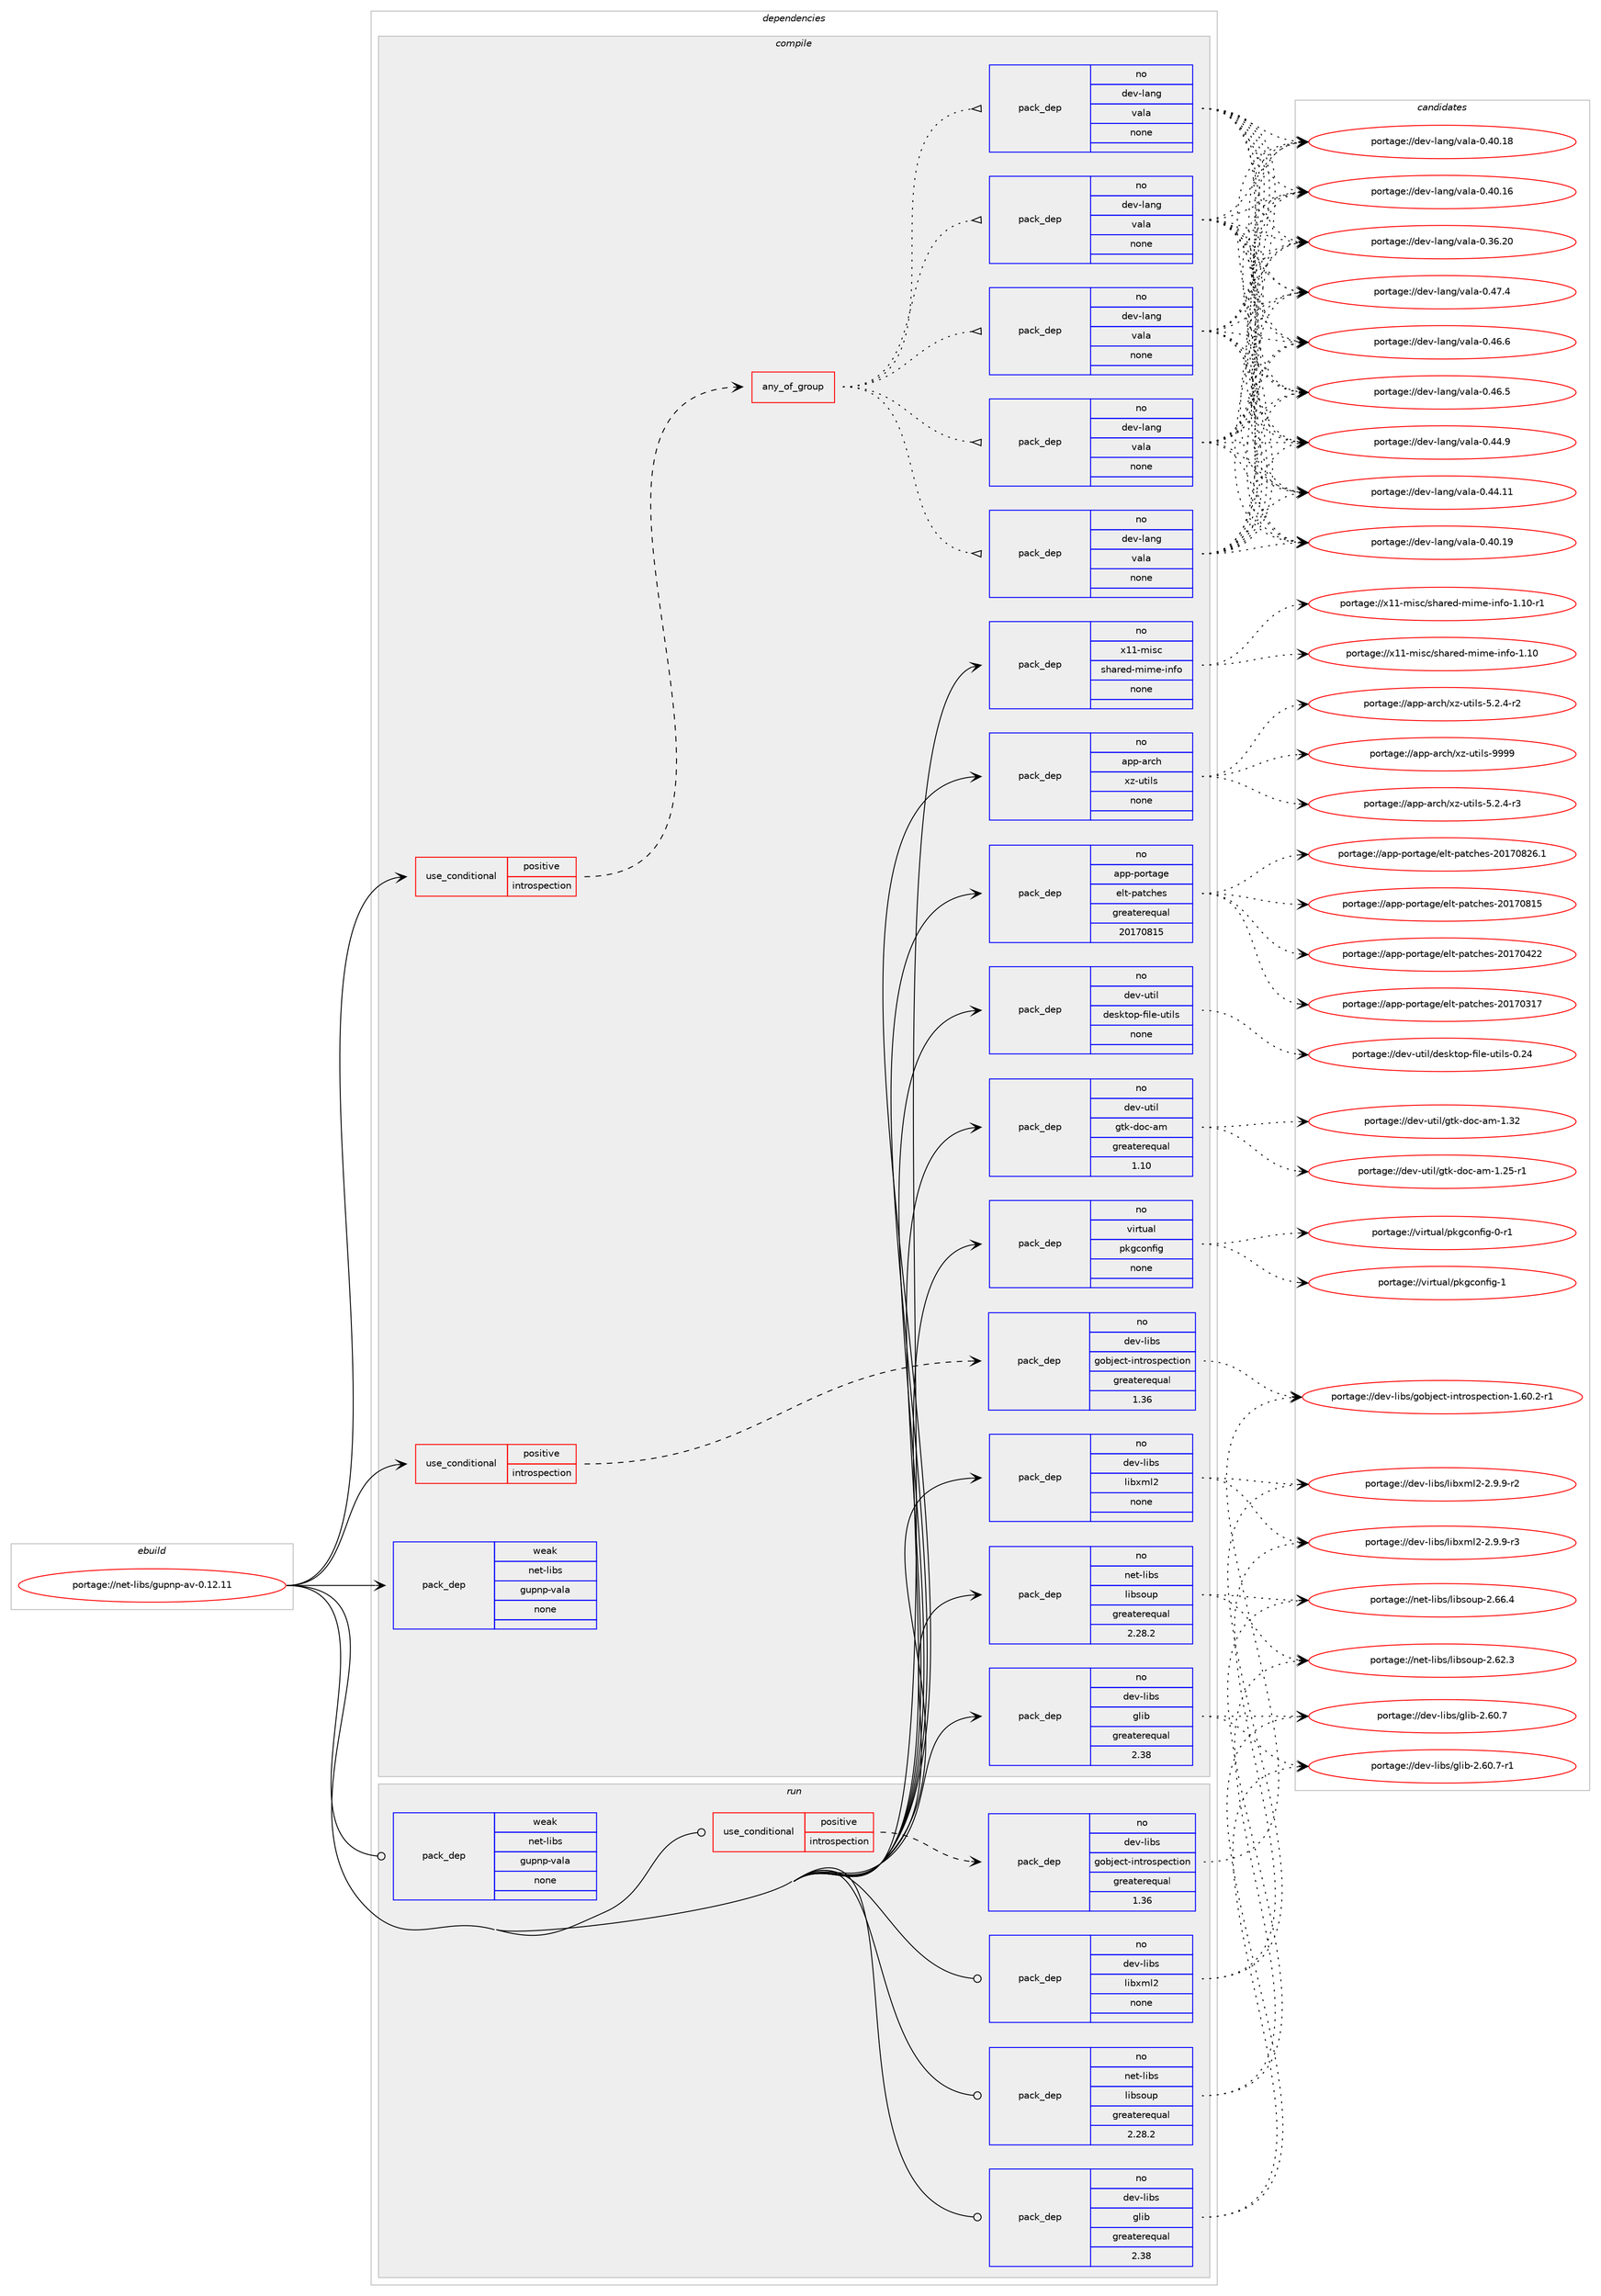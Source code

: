 digraph prolog {

# *************
# Graph options
# *************

newrank=true;
concentrate=true;
compound=true;
graph [rankdir=LR,fontname=Helvetica,fontsize=10,ranksep=1.5];#, ranksep=2.5, nodesep=0.2];
edge  [arrowhead=vee];
node  [fontname=Helvetica,fontsize=10];

# **********
# The ebuild
# **********

subgraph cluster_leftcol {
color=gray;
rank=same;
label=<<i>ebuild</i>>;
id [label="portage://net-libs/gupnp-av-0.12.11", color=red, width=4, href="../net-libs/gupnp-av-0.12.11.svg"];
}

# ****************
# The dependencies
# ****************

subgraph cluster_midcol {
color=gray;
label=<<i>dependencies</i>>;
subgraph cluster_compile {
fillcolor="#eeeeee";
style=filled;
label=<<i>compile</i>>;
subgraph cond30256 {
dependency140387 [label=<<TABLE BORDER="0" CELLBORDER="1" CELLSPACING="0" CELLPADDING="4"><TR><TD ROWSPAN="3" CELLPADDING="10">use_conditional</TD></TR><TR><TD>positive</TD></TR><TR><TD>introspection</TD></TR></TABLE>>, shape=none, color=red];
subgraph any2183 {
dependency140388 [label=<<TABLE BORDER="0" CELLBORDER="1" CELLSPACING="0" CELLPADDING="4"><TR><TD CELLPADDING="10">any_of_group</TD></TR></TABLE>>, shape=none, color=red];subgraph pack107808 {
dependency140389 [label=<<TABLE BORDER="0" CELLBORDER="1" CELLSPACING="0" CELLPADDING="4" WIDTH="220"><TR><TD ROWSPAN="6" CELLPADDING="30">pack_dep</TD></TR><TR><TD WIDTH="110">no</TD></TR><TR><TD>dev-lang</TD></TR><TR><TD>vala</TD></TR><TR><TD>none</TD></TR><TR><TD></TD></TR></TABLE>>, shape=none, color=blue];
}
dependency140388:e -> dependency140389:w [weight=20,style="dotted",arrowhead="oinv"];
subgraph pack107809 {
dependency140390 [label=<<TABLE BORDER="0" CELLBORDER="1" CELLSPACING="0" CELLPADDING="4" WIDTH="220"><TR><TD ROWSPAN="6" CELLPADDING="30">pack_dep</TD></TR><TR><TD WIDTH="110">no</TD></TR><TR><TD>dev-lang</TD></TR><TR><TD>vala</TD></TR><TR><TD>none</TD></TR><TR><TD></TD></TR></TABLE>>, shape=none, color=blue];
}
dependency140388:e -> dependency140390:w [weight=20,style="dotted",arrowhead="oinv"];
subgraph pack107810 {
dependency140391 [label=<<TABLE BORDER="0" CELLBORDER="1" CELLSPACING="0" CELLPADDING="4" WIDTH="220"><TR><TD ROWSPAN="6" CELLPADDING="30">pack_dep</TD></TR><TR><TD WIDTH="110">no</TD></TR><TR><TD>dev-lang</TD></TR><TR><TD>vala</TD></TR><TR><TD>none</TD></TR><TR><TD></TD></TR></TABLE>>, shape=none, color=blue];
}
dependency140388:e -> dependency140391:w [weight=20,style="dotted",arrowhead="oinv"];
subgraph pack107811 {
dependency140392 [label=<<TABLE BORDER="0" CELLBORDER="1" CELLSPACING="0" CELLPADDING="4" WIDTH="220"><TR><TD ROWSPAN="6" CELLPADDING="30">pack_dep</TD></TR><TR><TD WIDTH="110">no</TD></TR><TR><TD>dev-lang</TD></TR><TR><TD>vala</TD></TR><TR><TD>none</TD></TR><TR><TD></TD></TR></TABLE>>, shape=none, color=blue];
}
dependency140388:e -> dependency140392:w [weight=20,style="dotted",arrowhead="oinv"];
subgraph pack107812 {
dependency140393 [label=<<TABLE BORDER="0" CELLBORDER="1" CELLSPACING="0" CELLPADDING="4" WIDTH="220"><TR><TD ROWSPAN="6" CELLPADDING="30">pack_dep</TD></TR><TR><TD WIDTH="110">no</TD></TR><TR><TD>dev-lang</TD></TR><TR><TD>vala</TD></TR><TR><TD>none</TD></TR><TR><TD></TD></TR></TABLE>>, shape=none, color=blue];
}
dependency140388:e -> dependency140393:w [weight=20,style="dotted",arrowhead="oinv"];
}
dependency140387:e -> dependency140388:w [weight=20,style="dashed",arrowhead="vee"];
}
id:e -> dependency140387:w [weight=20,style="solid",arrowhead="vee"];
subgraph cond30257 {
dependency140394 [label=<<TABLE BORDER="0" CELLBORDER="1" CELLSPACING="0" CELLPADDING="4"><TR><TD ROWSPAN="3" CELLPADDING="10">use_conditional</TD></TR><TR><TD>positive</TD></TR><TR><TD>introspection</TD></TR></TABLE>>, shape=none, color=red];
subgraph pack107813 {
dependency140395 [label=<<TABLE BORDER="0" CELLBORDER="1" CELLSPACING="0" CELLPADDING="4" WIDTH="220"><TR><TD ROWSPAN="6" CELLPADDING="30">pack_dep</TD></TR><TR><TD WIDTH="110">no</TD></TR><TR><TD>dev-libs</TD></TR><TR><TD>gobject-introspection</TD></TR><TR><TD>greaterequal</TD></TR><TR><TD>1.36</TD></TR></TABLE>>, shape=none, color=blue];
}
dependency140394:e -> dependency140395:w [weight=20,style="dashed",arrowhead="vee"];
}
id:e -> dependency140394:w [weight=20,style="solid",arrowhead="vee"];
subgraph pack107814 {
dependency140396 [label=<<TABLE BORDER="0" CELLBORDER="1" CELLSPACING="0" CELLPADDING="4" WIDTH="220"><TR><TD ROWSPAN="6" CELLPADDING="30">pack_dep</TD></TR><TR><TD WIDTH="110">no</TD></TR><TR><TD>app-arch</TD></TR><TR><TD>xz-utils</TD></TR><TR><TD>none</TD></TR><TR><TD></TD></TR></TABLE>>, shape=none, color=blue];
}
id:e -> dependency140396:w [weight=20,style="solid",arrowhead="vee"];
subgraph pack107815 {
dependency140397 [label=<<TABLE BORDER="0" CELLBORDER="1" CELLSPACING="0" CELLPADDING="4" WIDTH="220"><TR><TD ROWSPAN="6" CELLPADDING="30">pack_dep</TD></TR><TR><TD WIDTH="110">no</TD></TR><TR><TD>app-portage</TD></TR><TR><TD>elt-patches</TD></TR><TR><TD>greaterequal</TD></TR><TR><TD>20170815</TD></TR></TABLE>>, shape=none, color=blue];
}
id:e -> dependency140397:w [weight=20,style="solid",arrowhead="vee"];
subgraph pack107816 {
dependency140398 [label=<<TABLE BORDER="0" CELLBORDER="1" CELLSPACING="0" CELLPADDING="4" WIDTH="220"><TR><TD ROWSPAN="6" CELLPADDING="30">pack_dep</TD></TR><TR><TD WIDTH="110">no</TD></TR><TR><TD>dev-libs</TD></TR><TR><TD>glib</TD></TR><TR><TD>greaterequal</TD></TR><TR><TD>2.38</TD></TR></TABLE>>, shape=none, color=blue];
}
id:e -> dependency140398:w [weight=20,style="solid",arrowhead="vee"];
subgraph pack107817 {
dependency140399 [label=<<TABLE BORDER="0" CELLBORDER="1" CELLSPACING="0" CELLPADDING="4" WIDTH="220"><TR><TD ROWSPAN="6" CELLPADDING="30">pack_dep</TD></TR><TR><TD WIDTH="110">no</TD></TR><TR><TD>dev-libs</TD></TR><TR><TD>libxml2</TD></TR><TR><TD>none</TD></TR><TR><TD></TD></TR></TABLE>>, shape=none, color=blue];
}
id:e -> dependency140399:w [weight=20,style="solid",arrowhead="vee"];
subgraph pack107818 {
dependency140400 [label=<<TABLE BORDER="0" CELLBORDER="1" CELLSPACING="0" CELLPADDING="4" WIDTH="220"><TR><TD ROWSPAN="6" CELLPADDING="30">pack_dep</TD></TR><TR><TD WIDTH="110">no</TD></TR><TR><TD>dev-util</TD></TR><TR><TD>desktop-file-utils</TD></TR><TR><TD>none</TD></TR><TR><TD></TD></TR></TABLE>>, shape=none, color=blue];
}
id:e -> dependency140400:w [weight=20,style="solid",arrowhead="vee"];
subgraph pack107819 {
dependency140401 [label=<<TABLE BORDER="0" CELLBORDER="1" CELLSPACING="0" CELLPADDING="4" WIDTH="220"><TR><TD ROWSPAN="6" CELLPADDING="30">pack_dep</TD></TR><TR><TD WIDTH="110">no</TD></TR><TR><TD>dev-util</TD></TR><TR><TD>gtk-doc-am</TD></TR><TR><TD>greaterequal</TD></TR><TR><TD>1.10</TD></TR></TABLE>>, shape=none, color=blue];
}
id:e -> dependency140401:w [weight=20,style="solid",arrowhead="vee"];
subgraph pack107820 {
dependency140402 [label=<<TABLE BORDER="0" CELLBORDER="1" CELLSPACING="0" CELLPADDING="4" WIDTH="220"><TR><TD ROWSPAN="6" CELLPADDING="30">pack_dep</TD></TR><TR><TD WIDTH="110">no</TD></TR><TR><TD>net-libs</TD></TR><TR><TD>libsoup</TD></TR><TR><TD>greaterequal</TD></TR><TR><TD>2.28.2</TD></TR></TABLE>>, shape=none, color=blue];
}
id:e -> dependency140402:w [weight=20,style="solid",arrowhead="vee"];
subgraph pack107821 {
dependency140403 [label=<<TABLE BORDER="0" CELLBORDER="1" CELLSPACING="0" CELLPADDING="4" WIDTH="220"><TR><TD ROWSPAN="6" CELLPADDING="30">pack_dep</TD></TR><TR><TD WIDTH="110">no</TD></TR><TR><TD>virtual</TD></TR><TR><TD>pkgconfig</TD></TR><TR><TD>none</TD></TR><TR><TD></TD></TR></TABLE>>, shape=none, color=blue];
}
id:e -> dependency140403:w [weight=20,style="solid",arrowhead="vee"];
subgraph pack107822 {
dependency140404 [label=<<TABLE BORDER="0" CELLBORDER="1" CELLSPACING="0" CELLPADDING="4" WIDTH="220"><TR><TD ROWSPAN="6" CELLPADDING="30">pack_dep</TD></TR><TR><TD WIDTH="110">no</TD></TR><TR><TD>x11-misc</TD></TR><TR><TD>shared-mime-info</TD></TR><TR><TD>none</TD></TR><TR><TD></TD></TR></TABLE>>, shape=none, color=blue];
}
id:e -> dependency140404:w [weight=20,style="solid",arrowhead="vee"];
subgraph pack107823 {
dependency140405 [label=<<TABLE BORDER="0" CELLBORDER="1" CELLSPACING="0" CELLPADDING="4" WIDTH="220"><TR><TD ROWSPAN="6" CELLPADDING="30">pack_dep</TD></TR><TR><TD WIDTH="110">weak</TD></TR><TR><TD>net-libs</TD></TR><TR><TD>gupnp-vala</TD></TR><TR><TD>none</TD></TR><TR><TD></TD></TR></TABLE>>, shape=none, color=blue];
}
id:e -> dependency140405:w [weight=20,style="solid",arrowhead="vee"];
}
subgraph cluster_compileandrun {
fillcolor="#eeeeee";
style=filled;
label=<<i>compile and run</i>>;
}
subgraph cluster_run {
fillcolor="#eeeeee";
style=filled;
label=<<i>run</i>>;
subgraph cond30258 {
dependency140406 [label=<<TABLE BORDER="0" CELLBORDER="1" CELLSPACING="0" CELLPADDING="4"><TR><TD ROWSPAN="3" CELLPADDING="10">use_conditional</TD></TR><TR><TD>positive</TD></TR><TR><TD>introspection</TD></TR></TABLE>>, shape=none, color=red];
subgraph pack107824 {
dependency140407 [label=<<TABLE BORDER="0" CELLBORDER="1" CELLSPACING="0" CELLPADDING="4" WIDTH="220"><TR><TD ROWSPAN="6" CELLPADDING="30">pack_dep</TD></TR><TR><TD WIDTH="110">no</TD></TR><TR><TD>dev-libs</TD></TR><TR><TD>gobject-introspection</TD></TR><TR><TD>greaterequal</TD></TR><TR><TD>1.36</TD></TR></TABLE>>, shape=none, color=blue];
}
dependency140406:e -> dependency140407:w [weight=20,style="dashed",arrowhead="vee"];
}
id:e -> dependency140406:w [weight=20,style="solid",arrowhead="odot"];
subgraph pack107825 {
dependency140408 [label=<<TABLE BORDER="0" CELLBORDER="1" CELLSPACING="0" CELLPADDING="4" WIDTH="220"><TR><TD ROWSPAN="6" CELLPADDING="30">pack_dep</TD></TR><TR><TD WIDTH="110">no</TD></TR><TR><TD>dev-libs</TD></TR><TR><TD>glib</TD></TR><TR><TD>greaterequal</TD></TR><TR><TD>2.38</TD></TR></TABLE>>, shape=none, color=blue];
}
id:e -> dependency140408:w [weight=20,style="solid",arrowhead="odot"];
subgraph pack107826 {
dependency140409 [label=<<TABLE BORDER="0" CELLBORDER="1" CELLSPACING="0" CELLPADDING="4" WIDTH="220"><TR><TD ROWSPAN="6" CELLPADDING="30">pack_dep</TD></TR><TR><TD WIDTH="110">no</TD></TR><TR><TD>dev-libs</TD></TR><TR><TD>libxml2</TD></TR><TR><TD>none</TD></TR><TR><TD></TD></TR></TABLE>>, shape=none, color=blue];
}
id:e -> dependency140409:w [weight=20,style="solid",arrowhead="odot"];
subgraph pack107827 {
dependency140410 [label=<<TABLE BORDER="0" CELLBORDER="1" CELLSPACING="0" CELLPADDING="4" WIDTH="220"><TR><TD ROWSPAN="6" CELLPADDING="30">pack_dep</TD></TR><TR><TD WIDTH="110">no</TD></TR><TR><TD>net-libs</TD></TR><TR><TD>libsoup</TD></TR><TR><TD>greaterequal</TD></TR><TR><TD>2.28.2</TD></TR></TABLE>>, shape=none, color=blue];
}
id:e -> dependency140410:w [weight=20,style="solid",arrowhead="odot"];
subgraph pack107828 {
dependency140411 [label=<<TABLE BORDER="0" CELLBORDER="1" CELLSPACING="0" CELLPADDING="4" WIDTH="220"><TR><TD ROWSPAN="6" CELLPADDING="30">pack_dep</TD></TR><TR><TD WIDTH="110">weak</TD></TR><TR><TD>net-libs</TD></TR><TR><TD>gupnp-vala</TD></TR><TR><TD>none</TD></TR><TR><TD></TD></TR></TABLE>>, shape=none, color=blue];
}
id:e -> dependency140411:w [weight=20,style="solid",arrowhead="odot"];
}
}

# **************
# The candidates
# **************

subgraph cluster_choices {
rank=same;
color=gray;
label=<<i>candidates</i>>;

subgraph choice107808 {
color=black;
nodesep=1;
choice100101118451089711010347118971089745484652554652 [label="portage://dev-lang/vala-0.47.4", color=red, width=4,href="../dev-lang/vala-0.47.4.svg"];
choice100101118451089711010347118971089745484652544654 [label="portage://dev-lang/vala-0.46.6", color=red, width=4,href="../dev-lang/vala-0.46.6.svg"];
choice100101118451089711010347118971089745484652544653 [label="portage://dev-lang/vala-0.46.5", color=red, width=4,href="../dev-lang/vala-0.46.5.svg"];
choice100101118451089711010347118971089745484652524657 [label="portage://dev-lang/vala-0.44.9", color=red, width=4,href="../dev-lang/vala-0.44.9.svg"];
choice10010111845108971101034711897108974548465252464949 [label="portage://dev-lang/vala-0.44.11", color=red, width=4,href="../dev-lang/vala-0.44.11.svg"];
choice10010111845108971101034711897108974548465248464957 [label="portage://dev-lang/vala-0.40.19", color=red, width=4,href="../dev-lang/vala-0.40.19.svg"];
choice10010111845108971101034711897108974548465248464956 [label="portage://dev-lang/vala-0.40.18", color=red, width=4,href="../dev-lang/vala-0.40.18.svg"];
choice10010111845108971101034711897108974548465248464954 [label="portage://dev-lang/vala-0.40.16", color=red, width=4,href="../dev-lang/vala-0.40.16.svg"];
choice10010111845108971101034711897108974548465154465048 [label="portage://dev-lang/vala-0.36.20", color=red, width=4,href="../dev-lang/vala-0.36.20.svg"];
dependency140389:e -> choice100101118451089711010347118971089745484652554652:w [style=dotted,weight="100"];
dependency140389:e -> choice100101118451089711010347118971089745484652544654:w [style=dotted,weight="100"];
dependency140389:e -> choice100101118451089711010347118971089745484652544653:w [style=dotted,weight="100"];
dependency140389:e -> choice100101118451089711010347118971089745484652524657:w [style=dotted,weight="100"];
dependency140389:e -> choice10010111845108971101034711897108974548465252464949:w [style=dotted,weight="100"];
dependency140389:e -> choice10010111845108971101034711897108974548465248464957:w [style=dotted,weight="100"];
dependency140389:e -> choice10010111845108971101034711897108974548465248464956:w [style=dotted,weight="100"];
dependency140389:e -> choice10010111845108971101034711897108974548465248464954:w [style=dotted,weight="100"];
dependency140389:e -> choice10010111845108971101034711897108974548465154465048:w [style=dotted,weight="100"];
}
subgraph choice107809 {
color=black;
nodesep=1;
choice100101118451089711010347118971089745484652554652 [label="portage://dev-lang/vala-0.47.4", color=red, width=4,href="../dev-lang/vala-0.47.4.svg"];
choice100101118451089711010347118971089745484652544654 [label="portage://dev-lang/vala-0.46.6", color=red, width=4,href="../dev-lang/vala-0.46.6.svg"];
choice100101118451089711010347118971089745484652544653 [label="portage://dev-lang/vala-0.46.5", color=red, width=4,href="../dev-lang/vala-0.46.5.svg"];
choice100101118451089711010347118971089745484652524657 [label="portage://dev-lang/vala-0.44.9", color=red, width=4,href="../dev-lang/vala-0.44.9.svg"];
choice10010111845108971101034711897108974548465252464949 [label="portage://dev-lang/vala-0.44.11", color=red, width=4,href="../dev-lang/vala-0.44.11.svg"];
choice10010111845108971101034711897108974548465248464957 [label="portage://dev-lang/vala-0.40.19", color=red, width=4,href="../dev-lang/vala-0.40.19.svg"];
choice10010111845108971101034711897108974548465248464956 [label="portage://dev-lang/vala-0.40.18", color=red, width=4,href="../dev-lang/vala-0.40.18.svg"];
choice10010111845108971101034711897108974548465248464954 [label="portage://dev-lang/vala-0.40.16", color=red, width=4,href="../dev-lang/vala-0.40.16.svg"];
choice10010111845108971101034711897108974548465154465048 [label="portage://dev-lang/vala-0.36.20", color=red, width=4,href="../dev-lang/vala-0.36.20.svg"];
dependency140390:e -> choice100101118451089711010347118971089745484652554652:w [style=dotted,weight="100"];
dependency140390:e -> choice100101118451089711010347118971089745484652544654:w [style=dotted,weight="100"];
dependency140390:e -> choice100101118451089711010347118971089745484652544653:w [style=dotted,weight="100"];
dependency140390:e -> choice100101118451089711010347118971089745484652524657:w [style=dotted,weight="100"];
dependency140390:e -> choice10010111845108971101034711897108974548465252464949:w [style=dotted,weight="100"];
dependency140390:e -> choice10010111845108971101034711897108974548465248464957:w [style=dotted,weight="100"];
dependency140390:e -> choice10010111845108971101034711897108974548465248464956:w [style=dotted,weight="100"];
dependency140390:e -> choice10010111845108971101034711897108974548465248464954:w [style=dotted,weight="100"];
dependency140390:e -> choice10010111845108971101034711897108974548465154465048:w [style=dotted,weight="100"];
}
subgraph choice107810 {
color=black;
nodesep=1;
choice100101118451089711010347118971089745484652554652 [label="portage://dev-lang/vala-0.47.4", color=red, width=4,href="../dev-lang/vala-0.47.4.svg"];
choice100101118451089711010347118971089745484652544654 [label="portage://dev-lang/vala-0.46.6", color=red, width=4,href="../dev-lang/vala-0.46.6.svg"];
choice100101118451089711010347118971089745484652544653 [label="portage://dev-lang/vala-0.46.5", color=red, width=4,href="../dev-lang/vala-0.46.5.svg"];
choice100101118451089711010347118971089745484652524657 [label="portage://dev-lang/vala-0.44.9", color=red, width=4,href="../dev-lang/vala-0.44.9.svg"];
choice10010111845108971101034711897108974548465252464949 [label="portage://dev-lang/vala-0.44.11", color=red, width=4,href="../dev-lang/vala-0.44.11.svg"];
choice10010111845108971101034711897108974548465248464957 [label="portage://dev-lang/vala-0.40.19", color=red, width=4,href="../dev-lang/vala-0.40.19.svg"];
choice10010111845108971101034711897108974548465248464956 [label="portage://dev-lang/vala-0.40.18", color=red, width=4,href="../dev-lang/vala-0.40.18.svg"];
choice10010111845108971101034711897108974548465248464954 [label="portage://dev-lang/vala-0.40.16", color=red, width=4,href="../dev-lang/vala-0.40.16.svg"];
choice10010111845108971101034711897108974548465154465048 [label="portage://dev-lang/vala-0.36.20", color=red, width=4,href="../dev-lang/vala-0.36.20.svg"];
dependency140391:e -> choice100101118451089711010347118971089745484652554652:w [style=dotted,weight="100"];
dependency140391:e -> choice100101118451089711010347118971089745484652544654:w [style=dotted,weight="100"];
dependency140391:e -> choice100101118451089711010347118971089745484652544653:w [style=dotted,weight="100"];
dependency140391:e -> choice100101118451089711010347118971089745484652524657:w [style=dotted,weight="100"];
dependency140391:e -> choice10010111845108971101034711897108974548465252464949:w [style=dotted,weight="100"];
dependency140391:e -> choice10010111845108971101034711897108974548465248464957:w [style=dotted,weight="100"];
dependency140391:e -> choice10010111845108971101034711897108974548465248464956:w [style=dotted,weight="100"];
dependency140391:e -> choice10010111845108971101034711897108974548465248464954:w [style=dotted,weight="100"];
dependency140391:e -> choice10010111845108971101034711897108974548465154465048:w [style=dotted,weight="100"];
}
subgraph choice107811 {
color=black;
nodesep=1;
choice100101118451089711010347118971089745484652554652 [label="portage://dev-lang/vala-0.47.4", color=red, width=4,href="../dev-lang/vala-0.47.4.svg"];
choice100101118451089711010347118971089745484652544654 [label="portage://dev-lang/vala-0.46.6", color=red, width=4,href="../dev-lang/vala-0.46.6.svg"];
choice100101118451089711010347118971089745484652544653 [label="portage://dev-lang/vala-0.46.5", color=red, width=4,href="../dev-lang/vala-0.46.5.svg"];
choice100101118451089711010347118971089745484652524657 [label="portage://dev-lang/vala-0.44.9", color=red, width=4,href="../dev-lang/vala-0.44.9.svg"];
choice10010111845108971101034711897108974548465252464949 [label="portage://dev-lang/vala-0.44.11", color=red, width=4,href="../dev-lang/vala-0.44.11.svg"];
choice10010111845108971101034711897108974548465248464957 [label="portage://dev-lang/vala-0.40.19", color=red, width=4,href="../dev-lang/vala-0.40.19.svg"];
choice10010111845108971101034711897108974548465248464956 [label="portage://dev-lang/vala-0.40.18", color=red, width=4,href="../dev-lang/vala-0.40.18.svg"];
choice10010111845108971101034711897108974548465248464954 [label="portage://dev-lang/vala-0.40.16", color=red, width=4,href="../dev-lang/vala-0.40.16.svg"];
choice10010111845108971101034711897108974548465154465048 [label="portage://dev-lang/vala-0.36.20", color=red, width=4,href="../dev-lang/vala-0.36.20.svg"];
dependency140392:e -> choice100101118451089711010347118971089745484652554652:w [style=dotted,weight="100"];
dependency140392:e -> choice100101118451089711010347118971089745484652544654:w [style=dotted,weight="100"];
dependency140392:e -> choice100101118451089711010347118971089745484652544653:w [style=dotted,weight="100"];
dependency140392:e -> choice100101118451089711010347118971089745484652524657:w [style=dotted,weight="100"];
dependency140392:e -> choice10010111845108971101034711897108974548465252464949:w [style=dotted,weight="100"];
dependency140392:e -> choice10010111845108971101034711897108974548465248464957:w [style=dotted,weight="100"];
dependency140392:e -> choice10010111845108971101034711897108974548465248464956:w [style=dotted,weight="100"];
dependency140392:e -> choice10010111845108971101034711897108974548465248464954:w [style=dotted,weight="100"];
dependency140392:e -> choice10010111845108971101034711897108974548465154465048:w [style=dotted,weight="100"];
}
subgraph choice107812 {
color=black;
nodesep=1;
choice100101118451089711010347118971089745484652554652 [label="portage://dev-lang/vala-0.47.4", color=red, width=4,href="../dev-lang/vala-0.47.4.svg"];
choice100101118451089711010347118971089745484652544654 [label="portage://dev-lang/vala-0.46.6", color=red, width=4,href="../dev-lang/vala-0.46.6.svg"];
choice100101118451089711010347118971089745484652544653 [label="portage://dev-lang/vala-0.46.5", color=red, width=4,href="../dev-lang/vala-0.46.5.svg"];
choice100101118451089711010347118971089745484652524657 [label="portage://dev-lang/vala-0.44.9", color=red, width=4,href="../dev-lang/vala-0.44.9.svg"];
choice10010111845108971101034711897108974548465252464949 [label="portage://dev-lang/vala-0.44.11", color=red, width=4,href="../dev-lang/vala-0.44.11.svg"];
choice10010111845108971101034711897108974548465248464957 [label="portage://dev-lang/vala-0.40.19", color=red, width=4,href="../dev-lang/vala-0.40.19.svg"];
choice10010111845108971101034711897108974548465248464956 [label="portage://dev-lang/vala-0.40.18", color=red, width=4,href="../dev-lang/vala-0.40.18.svg"];
choice10010111845108971101034711897108974548465248464954 [label="portage://dev-lang/vala-0.40.16", color=red, width=4,href="../dev-lang/vala-0.40.16.svg"];
choice10010111845108971101034711897108974548465154465048 [label="portage://dev-lang/vala-0.36.20", color=red, width=4,href="../dev-lang/vala-0.36.20.svg"];
dependency140393:e -> choice100101118451089711010347118971089745484652554652:w [style=dotted,weight="100"];
dependency140393:e -> choice100101118451089711010347118971089745484652544654:w [style=dotted,weight="100"];
dependency140393:e -> choice100101118451089711010347118971089745484652544653:w [style=dotted,weight="100"];
dependency140393:e -> choice100101118451089711010347118971089745484652524657:w [style=dotted,weight="100"];
dependency140393:e -> choice10010111845108971101034711897108974548465252464949:w [style=dotted,weight="100"];
dependency140393:e -> choice10010111845108971101034711897108974548465248464957:w [style=dotted,weight="100"];
dependency140393:e -> choice10010111845108971101034711897108974548465248464956:w [style=dotted,weight="100"];
dependency140393:e -> choice10010111845108971101034711897108974548465248464954:w [style=dotted,weight="100"];
dependency140393:e -> choice10010111845108971101034711897108974548465154465048:w [style=dotted,weight="100"];
}
subgraph choice107813 {
color=black;
nodesep=1;
choice10010111845108105981154710311198106101991164510511011611411111511210199116105111110454946544846504511449 [label="portage://dev-libs/gobject-introspection-1.60.2-r1", color=red, width=4,href="../dev-libs/gobject-introspection-1.60.2-r1.svg"];
dependency140395:e -> choice10010111845108105981154710311198106101991164510511011611411111511210199116105111110454946544846504511449:w [style=dotted,weight="100"];
}
subgraph choice107814 {
color=black;
nodesep=1;
choice9711211245971149910447120122451171161051081154557575757 [label="portage://app-arch/xz-utils-9999", color=red, width=4,href="../app-arch/xz-utils-9999.svg"];
choice9711211245971149910447120122451171161051081154553465046524511451 [label="portage://app-arch/xz-utils-5.2.4-r3", color=red, width=4,href="../app-arch/xz-utils-5.2.4-r3.svg"];
choice9711211245971149910447120122451171161051081154553465046524511450 [label="portage://app-arch/xz-utils-5.2.4-r2", color=red, width=4,href="../app-arch/xz-utils-5.2.4-r2.svg"];
dependency140396:e -> choice9711211245971149910447120122451171161051081154557575757:w [style=dotted,weight="100"];
dependency140396:e -> choice9711211245971149910447120122451171161051081154553465046524511451:w [style=dotted,weight="100"];
dependency140396:e -> choice9711211245971149910447120122451171161051081154553465046524511450:w [style=dotted,weight="100"];
}
subgraph choice107815 {
color=black;
nodesep=1;
choice971121124511211111411697103101471011081164511297116991041011154550484955485650544649 [label="portage://app-portage/elt-patches-20170826.1", color=red, width=4,href="../app-portage/elt-patches-20170826.1.svg"];
choice97112112451121111141169710310147101108116451129711699104101115455048495548564953 [label="portage://app-portage/elt-patches-20170815", color=red, width=4,href="../app-portage/elt-patches-20170815.svg"];
choice97112112451121111141169710310147101108116451129711699104101115455048495548525050 [label="portage://app-portage/elt-patches-20170422", color=red, width=4,href="../app-portage/elt-patches-20170422.svg"];
choice97112112451121111141169710310147101108116451129711699104101115455048495548514955 [label="portage://app-portage/elt-patches-20170317", color=red, width=4,href="../app-portage/elt-patches-20170317.svg"];
dependency140397:e -> choice971121124511211111411697103101471011081164511297116991041011154550484955485650544649:w [style=dotted,weight="100"];
dependency140397:e -> choice97112112451121111141169710310147101108116451129711699104101115455048495548564953:w [style=dotted,weight="100"];
dependency140397:e -> choice97112112451121111141169710310147101108116451129711699104101115455048495548525050:w [style=dotted,weight="100"];
dependency140397:e -> choice97112112451121111141169710310147101108116451129711699104101115455048495548514955:w [style=dotted,weight="100"];
}
subgraph choice107816 {
color=black;
nodesep=1;
choice10010111845108105981154710310810598455046544846554511449 [label="portage://dev-libs/glib-2.60.7-r1", color=red, width=4,href="../dev-libs/glib-2.60.7-r1.svg"];
choice1001011184510810598115471031081059845504654484655 [label="portage://dev-libs/glib-2.60.7", color=red, width=4,href="../dev-libs/glib-2.60.7.svg"];
dependency140398:e -> choice10010111845108105981154710310810598455046544846554511449:w [style=dotted,weight="100"];
dependency140398:e -> choice1001011184510810598115471031081059845504654484655:w [style=dotted,weight="100"];
}
subgraph choice107817 {
color=black;
nodesep=1;
choice10010111845108105981154710810598120109108504550465746574511451 [label="portage://dev-libs/libxml2-2.9.9-r3", color=red, width=4,href="../dev-libs/libxml2-2.9.9-r3.svg"];
choice10010111845108105981154710810598120109108504550465746574511450 [label="portage://dev-libs/libxml2-2.9.9-r2", color=red, width=4,href="../dev-libs/libxml2-2.9.9-r2.svg"];
dependency140399:e -> choice10010111845108105981154710810598120109108504550465746574511451:w [style=dotted,weight="100"];
dependency140399:e -> choice10010111845108105981154710810598120109108504550465746574511450:w [style=dotted,weight="100"];
}
subgraph choice107818 {
color=black;
nodesep=1;
choice100101118451171161051084710010111510711611111245102105108101451171161051081154548465052 [label="portage://dev-util/desktop-file-utils-0.24", color=red, width=4,href="../dev-util/desktop-file-utils-0.24.svg"];
dependency140400:e -> choice100101118451171161051084710010111510711611111245102105108101451171161051081154548465052:w [style=dotted,weight="100"];
}
subgraph choice107819 {
color=black;
nodesep=1;
choice1001011184511711610510847103116107451001119945971094549465150 [label="portage://dev-util/gtk-doc-am-1.32", color=red, width=4,href="../dev-util/gtk-doc-am-1.32.svg"];
choice10010111845117116105108471031161074510011199459710945494650534511449 [label="portage://dev-util/gtk-doc-am-1.25-r1", color=red, width=4,href="../dev-util/gtk-doc-am-1.25-r1.svg"];
dependency140401:e -> choice1001011184511711610510847103116107451001119945971094549465150:w [style=dotted,weight="100"];
dependency140401:e -> choice10010111845117116105108471031161074510011199459710945494650534511449:w [style=dotted,weight="100"];
}
subgraph choice107820 {
color=black;
nodesep=1;
choice1101011164510810598115471081059811511111711245504654544652 [label="portage://net-libs/libsoup-2.66.4", color=red, width=4,href="../net-libs/libsoup-2.66.4.svg"];
choice1101011164510810598115471081059811511111711245504654504651 [label="portage://net-libs/libsoup-2.62.3", color=red, width=4,href="../net-libs/libsoup-2.62.3.svg"];
dependency140402:e -> choice1101011164510810598115471081059811511111711245504654544652:w [style=dotted,weight="100"];
dependency140402:e -> choice1101011164510810598115471081059811511111711245504654504651:w [style=dotted,weight="100"];
}
subgraph choice107821 {
color=black;
nodesep=1;
choice1181051141161179710847112107103991111101021051034549 [label="portage://virtual/pkgconfig-1", color=red, width=4,href="../virtual/pkgconfig-1.svg"];
choice11810511411611797108471121071039911111010210510345484511449 [label="portage://virtual/pkgconfig-0-r1", color=red, width=4,href="../virtual/pkgconfig-0-r1.svg"];
dependency140403:e -> choice1181051141161179710847112107103991111101021051034549:w [style=dotted,weight="100"];
dependency140403:e -> choice11810511411611797108471121071039911111010210510345484511449:w [style=dotted,weight="100"];
}
subgraph choice107822 {
color=black;
nodesep=1;
choice120494945109105115994711510497114101100451091051091014510511010211145494649484511449 [label="portage://x11-misc/shared-mime-info-1.10-r1", color=red, width=4,href="../x11-misc/shared-mime-info-1.10-r1.svg"];
choice12049494510910511599471151049711410110045109105109101451051101021114549464948 [label="portage://x11-misc/shared-mime-info-1.10", color=red, width=4,href="../x11-misc/shared-mime-info-1.10.svg"];
dependency140404:e -> choice120494945109105115994711510497114101100451091051091014510511010211145494649484511449:w [style=dotted,weight="100"];
dependency140404:e -> choice12049494510910511599471151049711410110045109105109101451051101021114549464948:w [style=dotted,weight="100"];
}
subgraph choice107823 {
color=black;
nodesep=1;
}
subgraph choice107824 {
color=black;
nodesep=1;
choice10010111845108105981154710311198106101991164510511011611411111511210199116105111110454946544846504511449 [label="portage://dev-libs/gobject-introspection-1.60.2-r1", color=red, width=4,href="../dev-libs/gobject-introspection-1.60.2-r1.svg"];
dependency140407:e -> choice10010111845108105981154710311198106101991164510511011611411111511210199116105111110454946544846504511449:w [style=dotted,weight="100"];
}
subgraph choice107825 {
color=black;
nodesep=1;
choice10010111845108105981154710310810598455046544846554511449 [label="portage://dev-libs/glib-2.60.7-r1", color=red, width=4,href="../dev-libs/glib-2.60.7-r1.svg"];
choice1001011184510810598115471031081059845504654484655 [label="portage://dev-libs/glib-2.60.7", color=red, width=4,href="../dev-libs/glib-2.60.7.svg"];
dependency140408:e -> choice10010111845108105981154710310810598455046544846554511449:w [style=dotted,weight="100"];
dependency140408:e -> choice1001011184510810598115471031081059845504654484655:w [style=dotted,weight="100"];
}
subgraph choice107826 {
color=black;
nodesep=1;
choice10010111845108105981154710810598120109108504550465746574511451 [label="portage://dev-libs/libxml2-2.9.9-r3", color=red, width=4,href="../dev-libs/libxml2-2.9.9-r3.svg"];
choice10010111845108105981154710810598120109108504550465746574511450 [label="portage://dev-libs/libxml2-2.9.9-r2", color=red, width=4,href="../dev-libs/libxml2-2.9.9-r2.svg"];
dependency140409:e -> choice10010111845108105981154710810598120109108504550465746574511451:w [style=dotted,weight="100"];
dependency140409:e -> choice10010111845108105981154710810598120109108504550465746574511450:w [style=dotted,weight="100"];
}
subgraph choice107827 {
color=black;
nodesep=1;
choice1101011164510810598115471081059811511111711245504654544652 [label="portage://net-libs/libsoup-2.66.4", color=red, width=4,href="../net-libs/libsoup-2.66.4.svg"];
choice1101011164510810598115471081059811511111711245504654504651 [label="portage://net-libs/libsoup-2.62.3", color=red, width=4,href="../net-libs/libsoup-2.62.3.svg"];
dependency140410:e -> choice1101011164510810598115471081059811511111711245504654544652:w [style=dotted,weight="100"];
dependency140410:e -> choice1101011164510810598115471081059811511111711245504654504651:w [style=dotted,weight="100"];
}
subgraph choice107828 {
color=black;
nodesep=1;
}
}

}
